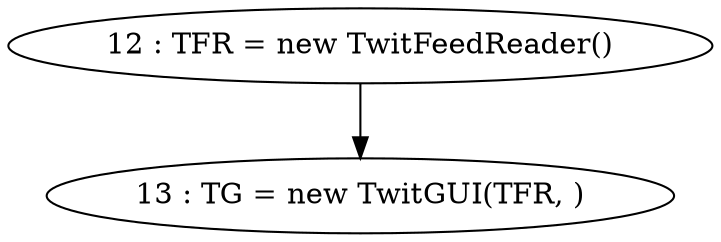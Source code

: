 digraph G {
"12 : TFR = new TwitFeedReader()"
"12 : TFR = new TwitFeedReader()" -> "13 : TG = new TwitGUI(TFR, )"
"13 : TG = new TwitGUI(TFR, )"
}